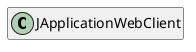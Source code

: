 @startuml
set namespaceSeparator \\
hide members
hide << alias >> circle

class JApplicationWebClient
@enduml
